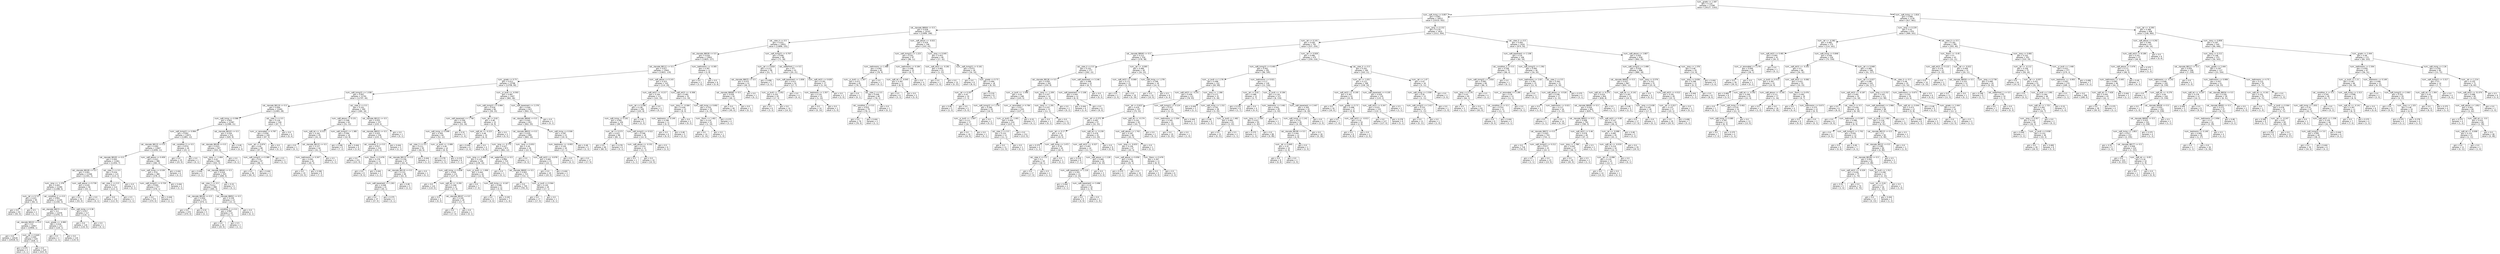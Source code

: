 digraph Tree {
node [shape=box, fontname="helvetica"] ;
edge [fontname="helvetica"] ;
0 [label="num__grade <= 1.587\ngini = 0.125\nsamples = 17290\nvalue = [16127, 1163]"] ;
1 [label="num__sqft_living <= 0.857\ngini = 0.061\nsamples = 16012\nvalue = [15510, 502]"] ;
0 -> 1 [labeldistance=2.5, labelangle=45, headlabel="True"] ;
2 [label="cat__zipcode_98004 <= 0.5\ngini = 0.028\nsamples = 14197\nvalue = [13999, 198]"] ;
1 -> 2 ;
3 [label="cat__view_4 <= 0.5\ngini = 0.022\nsamples = 14051\nvalue = [13896, 155]"] ;
2 -> 3 ;
4 [label="cat__zipcode_98039 <= 0.5\ngini = 0.018\nsamples = 13952\nvalue = [13825, 127]"] ;
3 -> 4 ;
5 [label="cat__zipcode_98112 <= 0.5\ngini = 0.017\nsamples = 13941\nvalue = [13822, 119]"] ;
4 -> 5 ;
6 [label="num__grade <= 0.73\ngini = 0.013\nsamples = 13798\nvalue = [13708, 90]"] ;
5 -> 6 ;
7 [label="num__sqft_living15 <= 1.038\ngini = 0.007\nsamples = 12791\nvalue = [12747, 44]"] ;
6 -> 7 ;
8 [label="cat__zipcode_98119 <= 0.5\ngini = 0.004\nsamples = 12491\nvalue = [12463, 28]"] ;
7 -> 8 ;
9 [label="num__sqft_living <= 0.586\ngini = 0.003\nsamples = 12387\nvalue = [12366, 21]"] ;
8 -> 9 ;
10 [label="num__sqft_living15 <= 0.994\ngini = 0.002\nsamples = 11873\nvalue = [11861, 12]"] ;
9 -> 10 ;
11 [label="cat__zipcode_98115 <= 0.5\ngini = 0.002\nsamples = 11847\nvalue = [11836, 11]"] ;
10 -> 11 ;
12 [label="cat__zipcode_98105 <= 0.5\ngini = 0.001\nsamples = 11461\nvalue = [11454, 7]"] ;
11 -> 12 ;
13 [label="cat__zipcode_98109 <= 0.5\ngini = 0.001\nsamples = 11346\nvalue = [11341, 5]"] ;
12 -> 13 ;
14 [label="num__long <= -1.376\ngini = 0.001\nsamples = 11290\nvalue = [11286, 4]"] ;
13 -> 14 ;
15 [label="num__lat <= 0.727\ngini = 0.021\nsamples = 95\nvalue = [94, 1]"] ;
14 -> 15 ;
16 [label="gini = 0.0\nsamples = 93\nvalue = [93, 0]"] ;
15 -> 16 ;
17 [label="gini = 0.5\nsamples = 2\nvalue = [1, 1]"] ;
15 -> 17 ;
18 [label="cat__condition_2 <= 0.5\ngini = 0.001\nsamples = 11195\nvalue = [11192, 3]"] ;
14 -> 18 ;
19 [label="cat__zipcode_98074 <= 0.5\ngini = 0.0\nsamples = 11078\nvalue = [11076, 2]"] ;
18 -> 19 ;
20 [label="cat__zipcode_98103 <= 0.5\ngini = 0.0\nsamples = 10957\nvalue = [10956, 1]"] ;
19 -> 20 ;
21 [label="gini = 0.0\nsamples = 10528\nvalue = [10528, 0]"] ;
20 -> 21 ;
22 [label="num__lat <= 0.645\ngini = 0.005\nsamples = 429\nvalue = [428, 1]"] ;
20 -> 22 ;
23 [label="gini = 0.375\nsamples = 4\nvalue = [3, 1]"] ;
22 -> 23 ;
24 [label="gini = 0.0\nsamples = 425\nvalue = [425, 0]"] ;
22 -> 24 ;
25 [label="num__grade <= -0.983\ngini = 0.016\nsamples = 121\nvalue = [120, 1]"] ;
19 -> 25 ;
26 [label="gini = 0.5\nsamples = 2\nvalue = [1, 1]"] ;
25 -> 26 ;
27 [label="gini = 0.0\nsamples = 119\nvalue = [119, 0]"] ;
25 -> 27 ;
28 [label="num__sqft_living <= 0.38\ngini = 0.017\nsamples = 117\nvalue = [116, 1]"] ;
18 -> 28 ;
29 [label="gini = 0.0\nsamples = 116\nvalue = [116, 0]"] ;
28 -> 29 ;
30 [label="gini = 0.0\nsamples = 1\nvalue = [0, 1]"] ;
28 -> 30 ;
31 [label="num__sqft_above <= 0.739\ngini = 0.035\nsamples = 56\nvalue = [55, 1]"] ;
13 -> 31 ;
32 [label="gini = 0.0\nsamples = 55\nvalue = [55, 0]"] ;
31 -> 32 ;
33 [label="gini = 0.0\nsamples = 1\nvalue = [0, 1]"] ;
31 -> 33 ;
34 [label="cat__view_3 <= 0.5\ngini = 0.034\nsamples = 115\nvalue = [113, 2]"] ;
12 -> 34 ;
35 [label="cat__view_1 <= 0.5\ngini = 0.017\nsamples = 114\nvalue = [113, 1]"] ;
34 -> 35 ;
36 [label="gini = 0.0\nsamples = 112\nvalue = [112, 0]"] ;
35 -> 36 ;
37 [label="gini = 0.5\nsamples = 2\nvalue = [1, 1]"] ;
35 -> 37 ;
38 [label="gini = 0.0\nsamples = 1\nvalue = [0, 1]"] ;
34 -> 38 ;
39 [label="num__sqft_above <= 0.459\ngini = 0.021\nsamples = 386\nvalue = [382, 4]"] ;
11 -> 39 ;
40 [label="num__sqft_living <= 0.539\ngini = 0.01\nsamples = 380\nvalue = [378, 2]"] ;
39 -> 40 ;
41 [label="num__sqft_living15 <= 0.729\ngini = 0.005\nsamples = 377\nvalue = [376, 1]"] ;
40 -> 41 ;
42 [label="gini = 0.0\nsamples = 374\nvalue = [374, 0]"] ;
41 -> 42 ;
43 [label="gini = 0.444\nsamples = 3\nvalue = [2, 1]"] ;
41 -> 43 ;
44 [label="gini = 0.444\nsamples = 3\nvalue = [2, 1]"] ;
40 -> 44 ;
45 [label="gini = 0.444\nsamples = 6\nvalue = [4, 2]"] ;
39 -> 45 ;
46 [label="cat__condition_5 <= 0.5\ngini = 0.074\nsamples = 26\nvalue = [25, 1]"] ;
10 -> 46 ;
47 [label="gini = 0.0\nsamples = 25\nvalue = [25, 0]"] ;
46 -> 47 ;
48 [label="gini = 0.0\nsamples = 1\nvalue = [0, 1]"] ;
46 -> 48 ;
49 [label="cat__zipcode_98103 <= 0.5\ngini = 0.034\nsamples = 514\nvalue = [505, 9]"] ;
9 -> 49 ;
50 [label="cat__zipcode_98109 <= 0.5\ngini = 0.023\nsamples = 507\nvalue = [501, 6]"] ;
49 -> 50 ;
51 [label="num__long <= -1.404\ngini = 0.02\nsamples = 506\nvalue = [501, 5]"] ;
50 -> 51 ;
52 [label="gini = 0.444\nsamples = 3\nvalue = [2, 1]"] ;
51 -> 52 ;
53 [label="cat__zipcode_98040 <= 0.5\ngini = 0.016\nsamples = 503\nvalue = [499, 4]"] ;
51 -> 53 ;
54 [label="cat__view_2 <= 0.5\ngini = 0.012\nsamples = 498\nvalue = [495, 3]"] ;
53 -> 54 ;
55 [label="cat__zipcode_98144 <= 0.5\ngini = 0.004\nsamples = 475\nvalue = [474, 1]"] ;
54 -> 55 ;
56 [label="gini = 0.0\nsamples = 470\nvalue = [470, 0]"] ;
55 -> 56 ;
57 [label="gini = 0.32\nsamples = 5\nvalue = [4, 1]"] ;
55 -> 57 ;
58 [label="cat__zipcode_98052 <= 0.5\ngini = 0.159\nsamples = 23\nvalue = [21, 2]"] ;
54 -> 58 ;
59 [label="cat__condition_5 <= 0.5\ngini = 0.087\nsamples = 22\nvalue = [21, 1]"] ;
58 -> 59 ;
60 [label="gini = 0.0\nsamples = 20\nvalue = [20, 0]"] ;
59 -> 60 ;
61 [label="gini = 0.5\nsamples = 2\nvalue = [1, 1]"] ;
59 -> 61 ;
62 [label="gini = 0.0\nsamples = 1\nvalue = [0, 1]"] ;
58 -> 62 ;
63 [label="gini = 0.32\nsamples = 5\nvalue = [4, 1]"] ;
53 -> 63 ;
64 [label="gini = 0.0\nsamples = 1\nvalue = [0, 1]"] ;
50 -> 64 ;
65 [label="gini = 0.49\nsamples = 7\nvalue = [4, 3]"] ;
49 -> 65 ;
66 [label="cat__view_3 <= 0.5\ngini = 0.126\nsamples = 104\nvalue = [97, 7]"] ;
8 -> 66 ;
67 [label="num__yr_renovated <= 4.787\ngini = 0.058\nsamples = 100\nvalue = [97, 3]"] ;
66 -> 67 ;
68 [label="num__lat <= 0.674\ngini = 0.04\nsamples = 99\nvalue = [97, 2]"] ;
67 -> 68 ;
69 [label="num__sqft_living15 <= 0.389\ngini = 0.02\nsamples = 97\nvalue = [96, 1]"] ;
68 -> 69 ;
70 [label="gini = 0.0\nsamples = 94\nvalue = [94, 0]"] ;
69 -> 70 ;
71 [label="gini = 0.444\nsamples = 3\nvalue = [2, 1]"] ;
69 -> 71 ;
72 [label="gini = 0.5\nsamples = 2\nvalue = [1, 1]"] ;
68 -> 72 ;
73 [label="gini = 0.0\nsamples = 1\nvalue = [0, 1]"] ;
67 -> 73 ;
74 [label="gini = 0.0\nsamples = 4\nvalue = [0, 4]"] ;
66 -> 74 ;
75 [label="cat__view_0 <= 0.5\ngini = 0.101\nsamples = 300\nvalue = [284, 16]"] ;
7 -> 75 ;
76 [label="num__sqft_above <= 0.131\ngini = 0.308\nsamples = 63\nvalue = [51, 12]"] ;
75 -> 76 ;
77 [label="num__sqft_lot <= -0.313\ngini = 0.162\nsamples = 45\nvalue = [41, 4]"] ;
76 -> 77 ;
78 [label="gini = 0.0\nsamples = 1\nvalue = [0, 1]"] ;
77 -> 78 ;
79 [label="cat__zipcode_98115 <= 0.5\ngini = 0.127\nsamples = 44\nvalue = [41, 3]"] ;
77 -> 79 ;
80 [label="num__bathrooms <= 0.347\ngini = 0.091\nsamples = 42\nvalue = [40, 2]"] ;
79 -> 80 ;
81 [label="gini = 0.0\nsamples = 33\nvalue = [33, 0]"] ;
80 -> 81 ;
82 [label="gini = 0.346\nsamples = 9\nvalue = [7, 2]"] ;
80 -> 82 ;
83 [label="gini = 0.5\nsamples = 2\nvalue = [1, 1]"] ;
79 -> 83 ;
84 [label="num__sqft_living15 <= 1.385\ngini = 0.494\nsamples = 18\nvalue = [10, 8]"] ;
76 -> 84 ;
85 [label="gini = 0.346\nsamples = 9\nvalue = [7, 2]"] ;
84 -> 85 ;
86 [label="gini = 0.444\nsamples = 9\nvalue = [3, 6]"] ;
84 -> 86 ;
87 [label="cat__zipcode_98122 <= 0.5\ngini = 0.033\nsamples = 237\nvalue = [233, 4]"] ;
75 -> 87 ;
88 [label="cat__zipcode_98033 <= 0.5\ngini = 0.025\nsamples = 236\nvalue = [233, 3]"] ;
87 -> 88 ;
89 [label="cat__condition_5 <= 0.5\ngini = 0.017\nsamples = 233\nvalue = [231, 2]"] ;
88 -> 89 ;
90 [label="gini = 0.0\nsamples = 221\nvalue = [221, 0]"] ;
89 -> 90 ;
91 [label="num__floors <= 0.476\ngini = 0.278\nsamples = 12\nvalue = [10, 2]"] ;
89 -> 91 ;
92 [label="gini = 0.0\nsamples = 9\nvalue = [9, 0]"] ;
91 -> 92 ;
93 [label="gini = 0.444\nsamples = 3\nvalue = [1, 2]"] ;
91 -> 93 ;
94 [label="gini = 0.444\nsamples = 3\nvalue = [2, 1]"] ;
88 -> 94 ;
95 [label="gini = 0.0\nsamples = 1\nvalue = [0, 1]"] ;
87 -> 95 ;
96 [label="num__yr_built <= -0.593\ngini = 0.087\nsamples = 1007\nvalue = [961, 46]"] ;
6 -> 96 ;
97 [label="num__sqft_living15 <= 0.994\ngini = 0.418\nsamples = 84\nvalue = [59, 25]"] ;
96 -> 97 ;
98 [label="num__sqft_basement <= 1.736\ngini = 0.356\nsamples = 69\nvalue = [53, 16]"] ;
97 -> 98 ;
99 [label="num__sqft_living <= 0.599\ngini = 0.305\nsamples = 64\nvalue = [52, 12]"] ;
98 -> 99 ;
100 [label="cat__view_3 <= 0.5\ngini = 0.211\nsamples = 50\nvalue = [44, 6]"] ;
99 -> 100 ;
101 [label="cat__zipcode_98115 <= 0.5\ngini = 0.156\nsamples = 47\nvalue = [43, 4]"] ;
100 -> 101 ;
102 [label="cat__zipcode_98119 <= 0.5\ngini = 0.122\nsamples = 46\nvalue = [43, 3]"] ;
101 -> 102 ;
103 [label="num__sqft_basement <= 1.263\ngini = 0.048\nsamples = 41\nvalue = [40, 1]"] ;
102 -> 103 ;
104 [label="gini = 0.0\nsamples = 37\nvalue = [37, 0]"] ;
103 -> 104 ;
105 [label="gini = 0.375\nsamples = 4\nvalue = [3, 1]"] ;
103 -> 105 ;
106 [label="gini = 0.48\nsamples = 5\nvalue = [3, 2]"] ;
102 -> 106 ;
107 [label="gini = 0.0\nsamples = 1\nvalue = [0, 1]"] ;
101 -> 107 ;
108 [label="gini = 0.444\nsamples = 3\nvalue = [1, 2]"] ;
100 -> 108 ;
109 [label="num__yr_built <= -2.089\ngini = 0.49\nsamples = 14\nvalue = [8, 6]"] ;
99 -> 109 ;
110 [label="gini = 0.278\nsamples = 6\nvalue = [1, 5]"] ;
109 -> 110 ;
111 [label="gini = 0.219\nsamples = 8\nvalue = [7, 1]"] ;
109 -> 111 ;
112 [label="gini = 0.32\nsamples = 5\nvalue = [1, 4]"] ;
98 -> 112 ;
113 [label="num__lat <= 0.62\ngini = 0.48\nsamples = 15\nvalue = [6, 9]"] ;
97 -> 113 ;
114 [label="num__sqft_lot <= -0.223\ngini = 0.48\nsamples = 10\nvalue = [6, 4]"] ;
113 -> 114 ;
115 [label="gini = 0.444\nsamples = 6\nvalue = [2, 4]"] ;
114 -> 115 ;
116 [label="gini = 0.0\nsamples = 4\nvalue = [4, 0]"] ;
114 -> 116 ;
117 [label="gini = 0.0\nsamples = 5\nvalue = [0, 5]"] ;
113 -> 117 ;
118 [label="num__sqft_basement <= 2.278\ngini = 0.044\nsamples = 923\nvalue = [902, 21]"] ;
96 -> 118 ;
119 [label="cat__zipcode_98040 <= 0.5\ngini = 0.042\nsamples = 922\nvalue = [902, 20]"] ;
118 -> 119 ;
120 [label="cat__zipcode_98033 <= 0.5\ngini = 0.035\nsamples = 899\nvalue = [883, 16]"] ;
119 -> 120 ;
121 [label="num__long <= -0.775\ngini = 0.027\nsamples = 873\nvalue = [861, 12]"] ;
120 -> 121 ;
122 [label="num__long <= -0.888\ngini = 0.125\nsamples = 149\nvalue = [139, 10]"] ;
121 -> 122 ;
123 [label="num__sqft_living <= 0.638\ngini = 0.059\nsamples = 131\nvalue = [127, 4]"] ;
122 -> 123 ;
124 [label="gini = 0.0\nsamples = 110\nvalue = [110, 0]"] ;
123 -> 124 ;
125 [label="num__sqft_lot <= -0.292\ngini = 0.308\nsamples = 21\nvalue = [17, 4]"] ;
123 -> 125 ;
126 [label="gini = 0.0\nsamples = 3\nvalue = [0, 3]"] ;
125 -> 126 ;
127 [label="cat__zipcode_98107 <= 0.5\ngini = 0.105\nsamples = 18\nvalue = [17, 1]"] ;
125 -> 127 ;
128 [label="gini = 0.0\nsamples = 17\nvalue = [17, 0]"] ;
127 -> 128 ;
129 [label="gini = 0.0\nsamples = 1\nvalue = [0, 1]"] ;
127 -> 129 ;
130 [label="num__yr_built <= 1.006\ngini = 0.444\nsamples = 18\nvalue = [12, 6]"] ;
122 -> 130 ;
131 [label="gini = 0.0\nsamples = 7\nvalue = [7, 0]"] ;
130 -> 131 ;
132 [label="num__sqft_living <= -0.167\ngini = 0.496\nsamples = 11\nvalue = [5, 6]"] ;
130 -> 132 ;
133 [label="gini = 0.0\nsamples = 4\nvalue = [4, 0]"] ;
132 -> 133 ;
134 [label="gini = 0.245\nsamples = 7\nvalue = [1, 6]"] ;
132 -> 134 ;
135 [label="cat__waterfront_0 <= 0.5\ngini = 0.006\nsamples = 724\nvalue = [722, 2]"] ;
121 -> 135 ;
136 [label="gini = 0.0\nsamples = 1\nvalue = [0, 1]"] ;
135 -> 136 ;
137 [label="cat__zipcode_98005 <= 0.5\ngini = 0.003\nsamples = 723\nvalue = [722, 1]"] ;
135 -> 137 ;
138 [label="gini = 0.0\nsamples = 705\nvalue = [705, 0]"] ;
137 -> 138 ;
139 [label="num__yr_built <= 0.564\ngini = 0.105\nsamples = 18\nvalue = [17, 1]"] ;
137 -> 139 ;
140 [label="gini = 0.0\nsamples = 17\nvalue = [17, 0]"] ;
139 -> 140 ;
141 [label="gini = 0.0\nsamples = 1\nvalue = [0, 1]"] ;
139 -> 141 ;
142 [label="num__long <= 0.053\ngini = 0.26\nsamples = 26\nvalue = [22, 4]"] ;
120 -> 142 ;
143 [label="gini = 0.0\nsamples = 3\nvalue = [0, 3]"] ;
142 -> 143 ;
144 [label="num__sqft_lot15 <= -0.078\ngini = 0.083\nsamples = 23\nvalue = [22, 1]"] ;
142 -> 144 ;
145 [label="gini = 0.0\nsamples = 20\nvalue = [20, 0]"] ;
144 -> 145 ;
146 [label="gini = 0.444\nsamples = 3\nvalue = [2, 1]"] ;
144 -> 146 ;
147 [label="num__sqft_living <= 0.506\ngini = 0.287\nsamples = 23\nvalue = [19, 4]"] ;
119 -> 147 ;
148 [label="num__bedrooms <= -0.955\ngini = 0.105\nsamples = 18\nvalue = [17, 1]"] ;
147 -> 148 ;
149 [label="gini = 0.0\nsamples = 1\nvalue = [0, 1]"] ;
148 -> 149 ;
150 [label="gini = 0.0\nsamples = 17\nvalue = [17, 0]"] ;
148 -> 150 ;
151 [label="gini = 0.48\nsamples = 5\nvalue = [2, 3]"] ;
147 -> 151 ;
152 [label="gini = 0.0\nsamples = 1\nvalue = [0, 1]"] ;
118 -> 152 ;
153 [label="num__sqft_above <= 0.143\ngini = 0.323\nsamples = 143\nvalue = [114, 29]"] ;
5 -> 153 ;
154 [label="num__sqft_lot15 <= -0.217\ngini = 0.164\nsamples = 111\nvalue = [101, 10]"] ;
153 -> 154 ;
155 [label="num__lat <= 0.596\ngini = 0.136\nsamples = 109\nvalue = [101, 8]"] ;
154 -> 155 ;
156 [label="num__sqft_living <= 0.161\ngini = 0.092\nsamples = 104\nvalue = [99, 5]"] ;
155 -> 156 ;
157 [label="num__lat <= 0.573\ngini = 0.023\nsamples = 86\nvalue = [85, 1]"] ;
156 -> 157 ;
158 [label="gini = 0.0\nsamples = 80\nvalue = [80, 0]"] ;
157 -> 158 ;
159 [label="gini = 0.278\nsamples = 6\nvalue = [5, 1]"] ;
157 -> 159 ;
160 [label="num__sqft_living15 <= 0.522\ngini = 0.346\nsamples = 18\nvalue = [14, 4]"] ;
156 -> 160 ;
161 [label="num__sqft_above <= -0.331\ngini = 0.153\nsamples = 12\nvalue = [11, 1]"] ;
160 -> 161 ;
162 [label="gini = 0.5\nsamples = 2\nvalue = [1, 1]"] ;
161 -> 162 ;
163 [label="gini = 0.0\nsamples = 10\nvalue = [10, 0]"] ;
161 -> 163 ;
164 [label="gini = 0.5\nsamples = 6\nvalue = [3, 3]"] ;
160 -> 164 ;
165 [label="gini = 0.48\nsamples = 5\nvalue = [2, 3]"] ;
155 -> 165 ;
166 [label="gini = 0.0\nsamples = 2\nvalue = [0, 2]"] ;
154 -> 166 ;
167 [label="num__sqft_lot15 <= -0.308\ngini = 0.482\nsamples = 32\nvalue = [13, 19]"] ;
153 -> 167 ;
168 [label="num__long <= -0.584\ngini = 0.426\nsamples = 13\nvalue = [9, 4]"] ;
167 -> 168 ;
169 [label="num__bedrooms <= 0.149\ngini = 0.298\nsamples = 11\nvalue = [9, 2]"] ;
168 -> 169 ;
170 [label="gini = 0.0\nsamples = 6\nvalue = [6, 0]"] ;
169 -> 170 ;
171 [label="gini = 0.48\nsamples = 5\nvalue = [3, 2]"] ;
169 -> 171 ;
172 [label="gini = 0.0\nsamples = 2\nvalue = [0, 2]"] ;
168 -> 172 ;
173 [label="num__sqft_living <= 0.692\ngini = 0.332\nsamples = 19\nvalue = [4, 15]"] ;
167 -> 173 ;
174 [label="num__floors <= 1.402\ngini = 0.124\nsamples = 15\nvalue = [1, 14]"] ;
173 -> 174 ;
175 [label="gini = 0.0\nsamples = 14\nvalue = [0, 14]"] ;
174 -> 175 ;
176 [label="gini = 0.0\nsamples = 1\nvalue = [1, 0]"] ;
174 -> 176 ;
177 [label="gini = 0.375\nsamples = 4\nvalue = [3, 1]"] ;
173 -> 177 ;
178 [label="num__bathrooms <= -0.305\ngini = 0.397\nsamples = 11\nvalue = [3, 8]"] ;
4 -> 178 ;
179 [label="gini = 0.0\nsamples = 3\nvalue = [3, 0]"] ;
178 -> 179 ;
180 [label="gini = 0.0\nsamples = 8\nvalue = [0, 8]"] ;
178 -> 180 ;
181 [label="num__sqft_living15 <= 0.707\ngini = 0.406\nsamples = 99\nvalue = [71, 28]"] ;
3 -> 181 ;
182 [label="num__lat <= 0.818\ngini = 0.212\nsamples = 58\nvalue = [51, 7]"] ;
181 -> 182 ;
183 [label="cat__zipcode_98075 <= 0.5\ngini = 0.075\nsamples = 51\nvalue = [49, 2]"] ;
182 -> 183 ;
184 [label="cat__zipcode_98008 <= 0.5\ngini = 0.039\nsamples = 50\nvalue = [49, 1]"] ;
183 -> 184 ;
185 [label="gini = 0.0\nsamples = 49\nvalue = [49, 0]"] ;
184 -> 185 ;
186 [label="gini = 0.0\nsamples = 1\nvalue = [0, 1]"] ;
184 -> 186 ;
187 [label="gini = 0.0\nsamples = 1\nvalue = [0, 1]"] ;
183 -> 187 ;
188 [label="gini = 0.408\nsamples = 7\nvalue = [2, 5]"] ;
182 -> 188 ;
189 [label="cat__waterfront_1 <= 0.5\ngini = 0.5\nsamples = 41\nvalue = [20, 21]"] ;
181 -> 189 ;
190 [label="num__sqft_basement <= 1.838\ngini = 0.413\nsamples = 24\nvalue = [17, 7]"] ;
189 -> 190 ;
191 [label="num__yr_built <= -1.052\ngini = 0.255\nsamples = 20\nvalue = [17, 3]"] ;
190 -> 191 ;
192 [label="gini = 0.5\nsamples = 6\nvalue = [3, 3]"] ;
191 -> 192 ;
193 [label="gini = 0.0\nsamples = 14\nvalue = [14, 0]"] ;
191 -> 193 ;
194 [label="gini = 0.0\nsamples = 4\nvalue = [0, 4]"] ;
190 -> 194 ;
195 [label="num__sqft_lot15 <= 0.628\ngini = 0.291\nsamples = 17\nvalue = [3, 14]"] ;
189 -> 195 ;
196 [label="num__bedrooms <= 2.357\ngini = 0.124\nsamples = 15\nvalue = [1, 14]"] ;
195 -> 196 ;
197 [label="gini = 0.0\nsamples = 14\nvalue = [0, 14]"] ;
196 -> 197 ;
198 [label="gini = 0.0\nsamples = 1\nvalue = [1, 0]"] ;
196 -> 198 ;
199 [label="gini = 0.0\nsamples = 2\nvalue = [2, 0]"] ;
195 -> 199 ;
200 [label="num__sqft_above <= -0.021\ngini = 0.416\nsamples = 146\nvalue = [103, 43]"] ;
2 -> 200 ;
201 [label="num__sqft_living15 <= 1.223\ngini = 0.201\nsamples = 97\nvalue = [86, 11]"] ;
200 -> 201 ;
202 [label="num__bathrooms <= 1.488\ngini = 0.093\nsamples = 82\nvalue = [78, 4]"] ;
201 -> 202 ;
203 [label="num__yr_built <= -1.307\ngini = 0.071\nsamples = 81\nvalue = [78, 3]"] ;
202 -> 203 ;
204 [label="gini = 0.0\nsamples = 1\nvalue = [0, 1]"] ;
203 -> 204 ;
205 [label="cat__view_2 <= 0.5\ngini = 0.049\nsamples = 80\nvalue = [78, 2]"] ;
203 -> 205 ;
206 [label="cat__condition_5 <= 0.5\ngini = 0.025\nsamples = 79\nvalue = [78, 1]"] ;
205 -> 206 ;
207 [label="gini = 0.0\nsamples = 76\nvalue = [76, 0]"] ;
206 -> 207 ;
208 [label="gini = 0.444\nsamples = 3\nvalue = [2, 1]"] ;
206 -> 208 ;
209 [label="gini = 0.0\nsamples = 1\nvalue = [0, 1]"] ;
205 -> 209 ;
210 [label="gini = 0.0\nsamples = 1\nvalue = [0, 1]"] ;
202 -> 210 ;
211 [label="num__bathrooms <= 0.184\ngini = 0.498\nsamples = 15\nvalue = [8, 7]"] ;
201 -> 211 ;
212 [label="num__sqft_lot <= -0.045\ngini = 0.397\nsamples = 11\nvalue = [8, 3]"] ;
211 -> 212 ;
213 [label="gini = 0.5\nsamples = 6\nvalue = [3, 3]"] ;
212 -> 213 ;
214 [label="gini = 0.0\nsamples = 5\nvalue = [5, 0]"] ;
212 -> 214 ;
215 [label="gini = 0.0\nsamples = 4\nvalue = [0, 4]"] ;
211 -> 215 ;
216 [label="num__long <= 0.045\ngini = 0.453\nsamples = 49\nvalue = [17, 32]"] ;
200 -> 216 ;
217 [label="num__sqft_lot15 <= -0.281\ngini = 0.083\nsamples = 23\nvalue = [1, 22]"] ;
216 -> 217 ;
218 [label="gini = 0.0\nsamples = 1\nvalue = [1, 0]"] ;
217 -> 218 ;
219 [label="gini = 0.0\nsamples = 22\nvalue = [0, 22]"] ;
217 -> 219 ;
220 [label="num__sqft_living15 <= 0.161\ngini = 0.473\nsamples = 26\nvalue = [16, 10]"] ;
216 -> 220 ;
221 [label="gini = 0.0\nsamples = 8\nvalue = [8, 0]"] ;
220 -> 221 ;
222 [label="num__grade <= 0.73\ngini = 0.494\nsamples = 18\nvalue = [8, 10]"] ;
220 -> 222 ;
223 [label="num__lat <= 0.207\ngini = 0.42\nsamples = 10\nvalue = [7, 3]"] ;
222 -> 223 ;
224 [label="gini = 0.48\nsamples = 5\nvalue = [2, 3]"] ;
223 -> 224 ;
225 [label="gini = 0.0\nsamples = 5\nvalue = [5, 0]"] ;
223 -> 225 ;
226 [label="gini = 0.219\nsamples = 8\nvalue = [1, 7]"] ;
222 -> 226 ;
227 [label="num__long <= 0.152\ngini = 0.279\nsamples = 1815\nvalue = [1511, 304]"] ;
1 -> 227 ;
228 [label="num__lat <= 0.141\ngini = 0.436\nsamples = 791\nvalue = [537, 254]"] ;
227 -> 228 ;
229 [label="cat__zipcode_98040 <= 0.5\ngini = 0.212\nsamples = 316\nvalue = [278, 38]"] ;
228 -> 229 ;
230 [label="cat__view_4 <= 0.5\ngini = 0.102\nsamples = 277\nvalue = [262, 15]"] ;
229 -> 230 ;
231 [label="cat__zipcode_98136 <= 0.5\ngini = 0.059\nsamples = 262\nvalue = [254, 8]"] ;
230 -> 231 ;
232 [label="num__yr_built <= -1.596\ngini = 0.04\nsamples = 248\nvalue = [243, 5]"] ;
231 -> 232 ;
233 [label="num__sqft_living15 <= 1.378\ngini = 0.266\nsamples = 19\nvalue = [16, 3]"] ;
232 -> 233 ;
234 [label="num__yr_built <= -1.647\ngini = 0.111\nsamples = 17\nvalue = [16, 1]"] ;
233 -> 234 ;
235 [label="gini = 0.0\nsamples = 16\nvalue = [16, 0]"] ;
234 -> 235 ;
236 [label="gini = 0.0\nsamples = 1\nvalue = [0, 1]"] ;
234 -> 236 ;
237 [label="gini = 0.0\nsamples = 2\nvalue = [0, 2]"] ;
233 -> 237 ;
238 [label="num__yr_renovated <= 4.784\ngini = 0.017\nsamples = 229\nvalue = [227, 2]"] ;
232 -> 238 ;
239 [label="num__yr_built <= -1.001\ngini = 0.009\nsamples = 224\nvalue = [223, 1]"] ;
238 -> 239 ;
240 [label="cat__view_3 <= 0.5\ngini = 0.153\nsamples = 12\nvalue = [11, 1]"] ;
239 -> 240 ;
241 [label="gini = 0.0\nsamples = 11\nvalue = [11, 0]"] ;
240 -> 241 ;
242 [label="gini = 0.0\nsamples = 1\nvalue = [0, 1]"] ;
240 -> 242 ;
243 [label="gini = 0.0\nsamples = 212\nvalue = [212, 0]"] ;
239 -> 243 ;
244 [label="gini = 0.32\nsamples = 5\nvalue = [4, 1]"] ;
238 -> 244 ;
245 [label="num__long <= -1.209\ngini = 0.337\nsamples = 14\nvalue = [11, 3]"] ;
231 -> 245 ;
246 [label="num__long <= -1.291\ngini = 0.153\nsamples = 12\nvalue = [11, 1]"] ;
245 -> 246 ;
247 [label="gini = 0.0\nsamples = 1\nvalue = [0, 1]"] ;
246 -> 247 ;
248 [label="gini = 0.0\nsamples = 11\nvalue = [11, 0]"] ;
246 -> 248 ;
249 [label="gini = 0.0\nsamples = 2\nvalue = [0, 2]"] ;
245 -> 249 ;
250 [label="num__sqft_basement <= 3.146\ngini = 0.498\nsamples = 15\nvalue = [8, 7]"] ;
230 -> 250 ;
251 [label="num__sqft_basement <= 2.108\ngini = 0.444\nsamples = 12\nvalue = [8, 4]"] ;
250 -> 251 ;
252 [label="gini = 0.444\nsamples = 6\nvalue = [2, 4]"] ;
251 -> 252 ;
253 [label="gini = 0.0\nsamples = 6\nvalue = [6, 0]"] ;
251 -> 253 ;
254 [label="gini = 0.0\nsamples = 3\nvalue = [0, 3]"] ;
250 -> 254 ;
255 [label="num__lat <= -0.065\ngini = 0.484\nsamples = 39\nvalue = [16, 23]"] ;
229 -> 255 ;
256 [label="num__sqft_lot15 <= -0.069\ngini = 0.172\nsamples = 21\nvalue = [2, 19]"] ;
255 -> 256 ;
257 [label="gini = 0.0\nsamples = 2\nvalue = [2, 0]"] ;
256 -> 257 ;
258 [label="gini = 0.0\nsamples = 19\nvalue = [0, 19]"] ;
256 -> 258 ;
259 [label="num__sqft_living <= 1.278\ngini = 0.346\nsamples = 18\nvalue = [14, 4]"] ;
255 -> 259 ;
260 [label="gini = 0.0\nsamples = 10\nvalue = [10, 0]"] ;
259 -> 260 ;
261 [label="gini = 0.5\nsamples = 8\nvalue = [4, 4]"] ;
259 -> 261 ;
262 [label="num__lat <= 0.928\ngini = 0.496\nsamples = 475\nvalue = [259, 216]"] ;
228 -> 262 ;
263 [label="num__sqft_living15 <= 0.493\ngini = 0.442\nsamples = 291\nvalue = [96, 195]"] ;
262 -> 263 ;
264 [label="num__yr_built <= 1.176\ngini = 0.496\nsamples = 152\nvalue = [83, 69]"] ;
263 -> 264 ;
265 [label="num__sqft_lot15 <= -0.231\ngini = 0.458\nsamples = 121\nvalue = [78, 43]"] ;
264 -> 265 ;
266 [label="num__lat <= 0.622\ngini = 0.419\nsamples = 107\nvalue = [75, 32]"] ;
265 -> 266 ;
267 [label="num__lat <= 0.372\ngini = 0.492\nsamples = 57\nvalue = [32, 25]"] ;
266 -> 267 ;
268 [label="num__lat <= 0.17\ngini = 0.33\nsamples = 24\nvalue = [19, 5]"] ;
267 -> 268 ;
269 [label="gini = 0.375\nsamples = 4\nvalue = [1, 3]"] ;
268 -> 269 ;
270 [label="num__sqft_living <= 2.472\ngini = 0.18\nsamples = 20\nvalue = [18, 2]"] ;
268 -> 270 ;
271 [label="cat__view_4 <= 0.5\ngini = 0.1\nsamples = 19\nvalue = [18, 1]"] ;
270 -> 271 ;
272 [label="gini = 0.0\nsamples = 17\nvalue = [17, 0]"] ;
271 -> 272 ;
273 [label="gini = 0.5\nsamples = 2\nvalue = [1, 1]"] ;
271 -> 273 ;
274 [label="gini = 0.0\nsamples = 1\nvalue = [0, 1]"] ;
270 -> 274 ;
275 [label="num__sqft_lot <= -0.239\ngini = 0.478\nsamples = 33\nvalue = [13, 20]"] ;
267 -> 275 ;
276 [label="num__sqft_lot15 <= -0.327\ngini = 0.497\nsamples = 24\nvalue = [13, 11]"] ;
275 -> 276 ;
277 [label="gini = 0.219\nsamples = 8\nvalue = [7, 1]"] ;
276 -> 277 ;
278 [label="num__sqft_above <= 1.128\ngini = 0.469\nsamples = 16\nvalue = [6, 10]"] ;
276 -> 278 ;
279 [label="num__sqft_basement <= 1.116\ngini = 0.355\nsamples = 13\nvalue = [3, 10]"] ;
278 -> 279 ;
280 [label="gini = 0.444\nsamples = 3\nvalue = [2, 1]"] ;
279 -> 280 ;
281 [label="num__sqft_basement <= 3.496\ngini = 0.18\nsamples = 10\nvalue = [1, 9]"] ;
279 -> 281 ;
282 [label="gini = 0.0\nsamples = 9\nvalue = [0, 9]"] ;
281 -> 282 ;
283 [label="gini = 0.0\nsamples = 1\nvalue = [1, 0]"] ;
281 -> 283 ;
284 [label="gini = 0.0\nsamples = 3\nvalue = [3, 0]"] ;
278 -> 284 ;
285 [label="gini = 0.0\nsamples = 9\nvalue = [0, 9]"] ;
275 -> 285 ;
286 [label="num__sqft_lot <= -0.174\ngini = 0.241\nsamples = 50\nvalue = [43, 7]"] ;
266 -> 286 ;
287 [label="num__sqft_above <= 1.743\ngini = 0.187\nsamples = 48\nvalue = [43, 5]"] ;
286 -> 287 ;
288 [label="num__long <= -0.633\ngini = 0.156\nsamples = 47\nvalue = [43, 4]"] ;
287 -> 288 ;
289 [label="num__sqft_above <= 0.058\ngini = 0.054\nsamples = 36\nvalue = [35, 1]"] ;
288 -> 289 ;
290 [label="gini = 0.375\nsamples = 4\nvalue = [3, 1]"] ;
289 -> 290 ;
291 [label="gini = 0.0\nsamples = 32\nvalue = [32, 0]"] ;
289 -> 291 ;
292 [label="num__floors <= 0.476\ngini = 0.397\nsamples = 11\nvalue = [8, 3]"] ;
288 -> 292 ;
293 [label="gini = 0.0\nsamples = 5\nvalue = [5, 0]"] ;
292 -> 293 ;
294 [label="gini = 0.5\nsamples = 6\nvalue = [3, 3]"] ;
292 -> 294 ;
295 [label="gini = 0.0\nsamples = 1\nvalue = [0, 1]"] ;
287 -> 295 ;
296 [label="gini = 0.0\nsamples = 2\nvalue = [0, 2]"] ;
286 -> 296 ;
297 [label="num__sqft_living15 <= 0.124\ngini = 0.337\nsamples = 14\nvalue = [3, 11]"] ;
265 -> 297 ;
298 [label="num__bathrooms <= 2.304\ngini = 0.165\nsamples = 11\nvalue = [1, 10]"] ;
297 -> 298 ;
299 [label="gini = 0.0\nsamples = 10\nvalue = [0, 10]"] ;
298 -> 299 ;
300 [label="gini = 0.0\nsamples = 1\nvalue = [1, 0]"] ;
298 -> 300 ;
301 [label="gini = 0.444\nsamples = 3\nvalue = [2, 1]"] ;
297 -> 301 ;
302 [label="num__long <= -1.266\ngini = 0.271\nsamples = 31\nvalue = [5, 26]"] ;
264 -> 302 ;
303 [label="gini = 0.444\nsamples = 3\nvalue = [2, 1]"] ;
302 -> 303 ;
304 [label="num__sqft_living <= 1.152\ngini = 0.191\nsamples = 28\nvalue = [3, 25]"] ;
302 -> 304 ;
305 [label="gini = 0.48\nsamples = 5\nvalue = [2, 3]"] ;
304 -> 305 ;
306 [label="num__yr_built <= 1.482\ngini = 0.083\nsamples = 23\nvalue = [1, 22]"] ;
304 -> 306 ;
307 [label="gini = 0.0\nsamples = 21\nvalue = [0, 21]"] ;
306 -> 307 ;
308 [label="gini = 0.5\nsamples = 2\nvalue = [1, 1]"] ;
306 -> 308 ;
309 [label="num__bathrooms <= 0.021\ngini = 0.17\nsamples = 139\nvalue = [13, 126]"] ;
263 -> 309 ;
310 [label="num__lat <= 0.61\ngini = 0.486\nsamples = 12\nvalue = [5, 7]"] ;
309 -> 310 ;
311 [label="gini = 0.219\nsamples = 8\nvalue = [1, 7]"] ;
310 -> 311 ;
312 [label="gini = 0.0\nsamples = 4\nvalue = [4, 0]"] ;
310 -> 312 ;
313 [label="num__yr_built <= -0.184\ngini = 0.118\nsamples = 127\nvalue = [8, 119]"] ;
309 -> 313 ;
314 [label="num__bedrooms <= 3.461\ngini = 0.041\nsamples = 95\nvalue = [2, 93]"] ;
313 -> 314 ;
315 [label="num__long <= -1.358\ngini = 0.021\nsamples = 93\nvalue = [1, 92]"] ;
314 -> 315 ;
316 [label="gini = 0.375\nsamples = 4\nvalue = [1, 3]"] ;
315 -> 316 ;
317 [label="gini = 0.0\nsamples = 89\nvalue = [0, 89]"] ;
315 -> 317 ;
318 [label="gini = 0.5\nsamples = 2\nvalue = [1, 1]"] ;
314 -> 318 ;
319 [label="num__sqft_basement <= 2.447\ngini = 0.305\nsamples = 32\nvalue = [6, 26]"] ;
313 -> 319 ;
320 [label="num__sqft_living <= 1.141\ngini = 0.231\nsamples = 30\nvalue = [4, 26]"] ;
319 -> 320 ;
321 [label="cat__zipcode_98199 <= 0.5\ngini = 0.444\nsamples = 12\nvalue = [4, 8]"] ;
320 -> 321 ;
322 [label="num__lat <= 0.845\ngini = 0.32\nsamples = 10\nvalue = [2, 8]"] ;
321 -> 322 ;
323 [label="gini = 0.0\nsamples = 8\nvalue = [0, 8]"] ;
322 -> 323 ;
324 [label="gini = 0.0\nsamples = 2\nvalue = [2, 0]"] ;
322 -> 324 ;
325 [label="gini = 0.0\nsamples = 2\nvalue = [2, 0]"] ;
321 -> 325 ;
326 [label="gini = 0.0\nsamples = 18\nvalue = [0, 18]"] ;
320 -> 326 ;
327 [label="gini = 0.0\nsamples = 2\nvalue = [2, 0]"] ;
319 -> 327 ;
328 [label="cat__view_4 <= 0.5\ngini = 0.202\nsamples = 184\nvalue = [163, 21]"] ;
262 -> 328 ;
329 [label="num__lat <= 1.031\ngini = 0.112\nsamples = 168\nvalue = [158, 10]"] ;
328 -> 329 ;
330 [label="num__sqft_lot15 <= -0.195\ngini = 0.367\nsamples = 33\nvalue = [25, 8]"] ;
329 -> 330 ;
331 [label="gini = 0.0\nsamples = 16\nvalue = [16, 0]"] ;
330 -> 331 ;
332 [label="num__grade <= 0.73\ngini = 0.498\nsamples = 17\nvalue = [9, 8]"] ;
330 -> 332 ;
333 [label="gini = 0.0\nsamples = 7\nvalue = [7, 0]"] ;
332 -> 333 ;
334 [label="num__sqft_lot15 <= -0.013\ngini = 0.32\nsamples = 10\nvalue = [2, 8]"] ;
332 -> 334 ;
335 [label="gini = 0.0\nsamples = 8\nvalue = [0, 8]"] ;
334 -> 335 ;
336 [label="gini = 0.0\nsamples = 2\nvalue = [2, 0]"] ;
334 -> 336 ;
337 [label="num__sqft_basement <= 4.105\ngini = 0.029\nsamples = 135\nvalue = [133, 2]"] ;
329 -> 337 ;
338 [label="num__sqft_lot15 <= 0.347\ngini = 0.015\nsamples = 133\nvalue = [132, 1]"] ;
337 -> 338 ;
339 [label="gini = 0.0\nsamples = 127\nvalue = [127, 0]"] ;
338 -> 339 ;
340 [label="gini = 0.278\nsamples = 6\nvalue = [5, 1]"] ;
338 -> 340 ;
341 [label="gini = 0.5\nsamples = 2\nvalue = [1, 1]"] ;
337 -> 341 ;
342 [label="num__lat <= 1.47\ngini = 0.43\nsamples = 16\nvalue = [5, 11]"] ;
328 -> 342 ;
343 [label="num__sqft_living <= 2.559\ngini = 0.26\nsamples = 13\nvalue = [2, 11]"] ;
342 -> 343 ;
344 [label="num__sqft_living15 <= 2.417\ngini = 0.153\nsamples = 12\nvalue = [1, 11]"] ;
343 -> 344 ;
345 [label="gini = 0.0\nsamples = 11\nvalue = [0, 11]"] ;
344 -> 345 ;
346 [label="gini = 0.0\nsamples = 1\nvalue = [1, 0]"] ;
344 -> 346 ;
347 [label="gini = 0.0\nsamples = 1\nvalue = [1, 0]"] ;
343 -> 347 ;
348 [label="gini = 0.0\nsamples = 3\nvalue = [3, 0]"] ;
342 -> 348 ;
349 [label="cat__view_0 <= 0.5\ngini = 0.093\nsamples = 1024\nvalue = [974, 50]"] ;
227 -> 349 ;
350 [label="num__sqft_basement <= 2.108\ngini = 0.35\nsamples = 106\nvalue = [82, 24]"] ;
349 -> 350 ;
351 [label="cat__condition_5 <= 0.5\ngini = 0.108\nsamples = 70\nvalue = [66, 4]"] ;
350 -> 351 ;
352 [label="num__sqft_living15 <= 2.816\ngini = 0.083\nsamples = 69\nvalue = [66, 3]"] ;
351 -> 352 ;
353 [label="num__long <= 0.176\ngini = 0.03\nsamples = 65\nvalue = [64, 1]"] ;
352 -> 353 ;
354 [label="gini = 0.5\nsamples = 2\nvalue = [1, 1]"] ;
353 -> 354 ;
355 [label="gini = 0.0\nsamples = 63\nvalue = [63, 0]"] ;
353 -> 355 ;
356 [label="gini = 0.5\nsamples = 4\nvalue = [2, 2]"] ;
352 -> 356 ;
357 [label="gini = 0.0\nsamples = 1\nvalue = [0, 1]"] ;
351 -> 357 ;
358 [label="num__sqft_living15 <= 1.392\ngini = 0.494\nsamples = 36\nvalue = [16, 20]"] ;
350 -> 358 ;
359 [label="num__bathrooms <= 2.63\ngini = 0.391\nsamples = 15\nvalue = [11, 4]"] ;
358 -> 359 ;
360 [label="num__yr_renovated <= 2.285\ngini = 0.26\nsamples = 13\nvalue = [11, 2]"] ;
359 -> 360 ;
361 [label="cat__condition_4 <= 0.5\ngini = 0.153\nsamples = 12\nvalue = [11, 1]"] ;
360 -> 361 ;
362 [label="gini = 0.0\nsamples = 9\nvalue = [9, 0]"] ;
361 -> 362 ;
363 [label="gini = 0.444\nsamples = 3\nvalue = [2, 1]"] ;
361 -> 363 ;
364 [label="gini = 0.0\nsamples = 1\nvalue = [0, 1]"] ;
360 -> 364 ;
365 [label="gini = 0.0\nsamples = 2\nvalue = [0, 2]"] ;
359 -> 365 ;
366 [label="cat__view_2 <= 0.5\ngini = 0.363\nsamples = 21\nvalue = [5, 16]"] ;
358 -> 366 ;
367 [label="num__sqft_above <= -0.526\ngini = 0.208\nsamples = 17\nvalue = [2, 15]"] ;
366 -> 367 ;
368 [label="gini = 0.0\nsamples = 1\nvalue = [1, 0]"] ;
367 -> 368 ;
369 [label="num__bathrooms <= 0.021\ngini = 0.117\nsamples = 16\nvalue = [1, 15]"] ;
367 -> 369 ;
370 [label="gini = 0.5\nsamples = 2\nvalue = [1, 1]"] ;
369 -> 370 ;
371 [label="gini = 0.0\nsamples = 14\nvalue = [0, 14]"] ;
369 -> 371 ;
372 [label="gini = 0.375\nsamples = 4\nvalue = [3, 1]"] ;
366 -> 372 ;
373 [label="num__sqft_above <= 2.807\ngini = 0.055\nsamples = 918\nvalue = [892, 26]"] ;
349 -> 373 ;
374 [label="num__sqft_living15 <= 2.499\ngini = 0.039\nsamples = 898\nvalue = [880, 18]"] ;
373 -> 374 ;
375 [label="cat__zipcode_98005 <= 0.5\ngini = 0.027\nsamples = 867\nvalue = [855, 12]"] ;
374 -> 375 ;
376 [label="num__sqft_lot <= 9.275\ngini = 0.019\nsamples = 844\nvalue = [836, 8]"] ;
375 -> 376 ;
377 [label="cat__zipcode_98006 <= 0.5\ngini = 0.016\nsamples = 842\nvalue = [835, 7]"] ;
376 -> 377 ;
378 [label="cat__zipcode_98053 <= 0.5\ngini = 0.008\nsamples = 792\nvalue = [789, 3]"] ;
377 -> 378 ;
379 [label="cat__zipcode_98072 <= 0.5\ngini = 0.003\nsamples = 743\nvalue = [742, 1]"] ;
378 -> 379 ;
380 [label="gini = 0.0\nsamples = 718\nvalue = [718, 0]"] ;
379 -> 380 ;
381 [label="num__sqft_living15 <= 0.212\ngini = 0.077\nsamples = 25\nvalue = [24, 1]"] ;
379 -> 381 ;
382 [label="gini = 0.5\nsamples = 2\nvalue = [1, 1]"] ;
381 -> 382 ;
383 [label="gini = 0.0\nsamples = 23\nvalue = [23, 0]"] ;
381 -> 383 ;
384 [label="num__sqft_lot15 <= 5.46\ngini = 0.078\nsamples = 49\nvalue = [47, 2]"] ;
378 -> 384 ;
385 [label="num__long <= 1.788\ngini = 0.042\nsamples = 47\nvalue = [46, 1]"] ;
384 -> 385 ;
386 [label="gini = 0.0\nsamples = 45\nvalue = [45, 0]"] ;
385 -> 386 ;
387 [label="gini = 0.5\nsamples = 2\nvalue = [1, 1]"] ;
385 -> 387 ;
388 [label="gini = 0.5\nsamples = 2\nvalue = [1, 1]"] ;
384 -> 388 ;
389 [label="num__sqft_lot15 <= 0.08\ngini = 0.147\nsamples = 50\nvalue = [46, 4]"] ;
377 -> 389 ;
390 [label="num__lat <= -0.088\ngini = 0.085\nsamples = 45\nvalue = [43, 2]"] ;
389 -> 390 ;
391 [label="num__sqft_lot <= -0.019\ngini = 0.219\nsamples = 16\nvalue = [14, 2]"] ;
390 -> 391 ;
392 [label="num__lat <= -0.098\ngini = 0.124\nsamples = 15\nvalue = [14, 1]"] ;
391 -> 392 ;
393 [label="gini = 0.0\nsamples = 14\nvalue = [14, 0]"] ;
392 -> 393 ;
394 [label="gini = 0.0\nsamples = 1\nvalue = [0, 1]"] ;
392 -> 394 ;
395 [label="gini = 0.0\nsamples = 1\nvalue = [0, 1]"] ;
391 -> 395 ;
396 [label="gini = 0.0\nsamples = 29\nvalue = [29, 0]"] ;
390 -> 396 ;
397 [label="gini = 0.48\nsamples = 5\nvalue = [3, 2]"] ;
389 -> 397 ;
398 [label="gini = 0.5\nsamples = 2\nvalue = [1, 1]"] ;
376 -> 398 ;
399 [label="num__sqft_lot <= -0.142\ngini = 0.287\nsamples = 23\nvalue = [19, 4]"] ;
375 -> 399 ;
400 [label="gini = 0.48\nsamples = 5\nvalue = [2, 3]"] ;
399 -> 400 ;
401 [label="num__long <= 0.438\ngini = 0.105\nsamples = 18\nvalue = [17, 1]"] ;
399 -> 401 ;
402 [label="gini = 0.0\nsamples = 17\nvalue = [17, 0]"] ;
401 -> 402 ;
403 [label="gini = 0.0\nsamples = 1\nvalue = [0, 1]"] ;
401 -> 403 ;
404 [label="num__long <= 0.576\ngini = 0.312\nsamples = 31\nvalue = [25, 6]"] ;
374 -> 404 ;
405 [label="gini = 0.0\nsamples = 3\nvalue = [0, 3]"] ;
404 -> 405 ;
406 [label="num__sqft_lot15 <= 4.522\ngini = 0.191\nsamples = 28\nvalue = [25, 3]"] ;
404 -> 406 ;
407 [label="num__lat <= 0.917\ngini = 0.137\nsamples = 27\nvalue = [25, 2]"] ;
406 -> 407 ;
408 [label="gini = 0.0\nsamples = 20\nvalue = [20, 0]"] ;
407 -> 408 ;
409 [label="gini = 0.408\nsamples = 7\nvalue = [5, 2]"] ;
407 -> 409 ;
410 [label="gini = 0.0\nsamples = 1\nvalue = [0, 1]"] ;
406 -> 410 ;
411 [label="num__long <= 1.378\ngini = 0.48\nsamples = 20\nvalue = [12, 8]"] ;
373 -> 411 ;
412 [label="num__long <= 0.636\ngini = 0.298\nsamples = 11\nvalue = [9, 2]"] ;
411 -> 412 ;
413 [label="gini = 0.444\nsamples = 3\nvalue = [1, 2]"] ;
412 -> 413 ;
414 [label="gini = 0.0\nsamples = 8\nvalue = [8, 0]"] ;
412 -> 414 ;
415 [label="gini = 0.444\nsamples = 9\nvalue = [3, 6]"] ;
411 -> 415 ;
416 [label="num__sqft_living <= 1.816\ngini = 0.499\nsamples = 1278\nvalue = [617, 661]"] ;
0 -> 416 [labeldistance=2.5, labelangle=-45, headlabel="False"] ;
417 [label="num__long <= 0.229\ngini = 0.42\nsamples = 670\nvalue = [469, 201]"] ;
416 -> 417 ;
418 [label="num__lat <= -0.382\ngini = 0.485\nsamples = 275\nvalue = [114, 161]"] ;
417 -> 418 ;
419 [label="num__sqft_lot15 <= 0.481\ngini = 0.093\nsamples = 41\nvalue = [39, 2]"] ;
418 -> 419 ;
420 [label="num__yr_renovated <= 2.278\ngini = 0.049\nsamples = 40\nvalue = [39, 1]"] ;
419 -> 420 ;
421 [label="gini = 0.0\nsamples = 39\nvalue = [39, 0]"] ;
420 -> 421 ;
422 [label="gini = 0.0\nsamples = 1\nvalue = [0, 1]"] ;
420 -> 422 ;
423 [label="gini = 0.0\nsamples = 1\nvalue = [0, 1]"] ;
419 -> 423 ;
424 [label="num__sqft_living <= 0.846\ngini = 0.436\nsamples = 234\nvalue = [75, 159]"] ;
418 -> 424 ;
425 [label="num__sqft_lot15 <= -0.261\ngini = 0.5\nsamples = 66\nvalue = [34, 32]"] ;
424 -> 425 ;
426 [label="num__yr_built <= 0.513\ngini = 0.397\nsamples = 33\nvalue = [24, 9]"] ;
425 -> 426 ;
427 [label="gini = 0.469\nsamples = 8\nvalue = [3, 5]"] ;
426 -> 427 ;
428 [label="num__sqft_lot <= -0.342\ngini = 0.269\nsamples = 25\nvalue = [21, 4]"] ;
426 -> 428 ;
429 [label="gini = 0.0\nsamples = 1\nvalue = [0, 1]"] ;
428 -> 429 ;
430 [label="num__sqft_living <= 0.402\ngini = 0.219\nsamples = 24\nvalue = [21, 3]"] ;
428 -> 430 ;
431 [label="num__sqft_living <= 0.085\ngini = 0.397\nsamples = 11\nvalue = [8, 3]"] ;
430 -> 431 ;
432 [label="gini = 0.0\nsamples = 7\nvalue = [7, 0]"] ;
431 -> 432 ;
433 [label="gini = 0.375\nsamples = 4\nvalue = [1, 3]"] ;
431 -> 433 ;
434 [label="gini = 0.0\nsamples = 13\nvalue = [13, 0]"] ;
430 -> 434 ;
435 [label="num__sqft_lot15 <= -0.082\ngini = 0.422\nsamples = 33\nvalue = [10, 23]"] ;
425 -> 435 ;
436 [label="num__sqft_above <= -0.192\ngini = 0.111\nsamples = 17\nvalue = [1, 16]"] ;
435 -> 436 ;
437 [label="gini = 0.0\nsamples = 1\nvalue = [1, 0]"] ;
436 -> 437 ;
438 [label="gini = 0.0\nsamples = 16\nvalue = [0, 16]"] ;
436 -> 438 ;
439 [label="num__floors <= 0.476\ngini = 0.492\nsamples = 16\nvalue = [9, 7]"] ;
435 -> 439 ;
440 [label="gini = 0.0\nsamples = 4\nvalue = [0, 4]"] ;
439 -> 440 ;
441 [label="num__bathrooms <= 0.673\ngini = 0.375\nsamples = 12\nvalue = [9, 3]"] ;
439 -> 441 ;
442 [label="gini = 0.0\nsamples = 9\nvalue = [9, 0]"] ;
441 -> 442 ;
443 [label="gini = 0.0\nsamples = 3\nvalue = [0, 3]"] ;
441 -> 443 ;
444 [label="num__lat <= 0.948\ngini = 0.369\nsamples = 168\nvalue = [41, 127]"] ;
424 -> 444 ;
445 [label="num__lat <= 0.027\ngini = 0.298\nsamples = 143\nvalue = [26, 117]"] ;
444 -> 445 ;
446 [label="num__sqft_lot15 <= -0.187\ngini = 0.492\nsamples = 32\nvalue = [14, 18]"] ;
445 -> 446 ;
447 [label="gini = 0.0\nsamples = 6\nvalue = [6, 0]"] ;
446 -> 447 ;
448 [label="cat__view_0 <= 0.5\ngini = 0.426\nsamples = 26\nvalue = [8, 18]"] ;
446 -> 448 ;
449 [label="gini = 0.0\nsamples = 9\nvalue = [0, 9]"] ;
448 -> 449 ;
450 [label="num__bathrooms <= 0.347\ngini = 0.498\nsamples = 17\nvalue = [8, 9]"] ;
448 -> 450 ;
451 [label="gini = 0.0\nsamples = 4\nvalue = [4, 0]"] ;
450 -> 451 ;
452 [label="num__sqft_living15 <= 1.702\ngini = 0.426\nsamples = 13\nvalue = [4, 9]"] ;
450 -> 452 ;
453 [label="gini = 0.0\nsamples = 6\nvalue = [0, 6]"] ;
452 -> 453 ;
454 [label="gini = 0.49\nsamples = 7\nvalue = [4, 3]"] ;
452 -> 454 ;
455 [label="num__long <= 0.152\ngini = 0.193\nsamples = 111\nvalue = [12, 99]"] ;
445 -> 455 ;
456 [label="num__sqft_basement <= 2.966\ngini = 0.133\nsamples = 98\nvalue = [7, 91]"] ;
455 -> 456 ;
457 [label="num__yr_built <= 1.482\ngini = 0.116\nsamples = 97\nvalue = [6, 91]"] ;
456 -> 457 ;
458 [label="cat__zipcode_98115 <= 0.5\ngini = 0.1\nsamples = 95\nvalue = [5, 90]"] ;
457 -> 458 ;
459 [label="cat__zipcode_98122 <= 0.5\ngini = 0.081\nsamples = 94\nvalue = [4, 90]"] ;
458 -> 459 ;
460 [label="cat__zipcode_98199 <= 0.5\ngini = 0.063\nsamples = 92\nvalue = [3, 89]"] ;
459 -> 460 ;
461 [label="num__sqft_lot15 <= -0.329\ngini = 0.026\nsamples = 75\nvalue = [1, 74]"] ;
460 -> 461 ;
462 [label="gini = 0.32\nsamples = 5\nvalue = [1, 4]"] ;
461 -> 462 ;
463 [label="gini = 0.0\nsamples = 70\nvalue = [0, 70]"] ;
461 -> 463 ;
464 [label="num__yr_built <= 1.312\ngini = 0.208\nsamples = 17\nvalue = [2, 15]"] ;
460 -> 464 ;
465 [label="num__lat <= 0.61\ngini = 0.117\nsamples = 16\nvalue = [1, 15]"] ;
464 -> 465 ;
466 [label="gini = 0.0\nsamples = 13\nvalue = [0, 13]"] ;
465 -> 466 ;
467 [label="gini = 0.444\nsamples = 3\nvalue = [1, 2]"] ;
465 -> 467 ;
468 [label="gini = 0.0\nsamples = 1\nvalue = [1, 0]"] ;
464 -> 468 ;
469 [label="gini = 0.5\nsamples = 2\nvalue = [1, 1]"] ;
459 -> 469 ;
470 [label="gini = 0.0\nsamples = 1\nvalue = [1, 0]"] ;
458 -> 470 ;
471 [label="gini = 0.5\nsamples = 2\nvalue = [1, 1]"] ;
457 -> 471 ;
472 [label="gini = 0.0\nsamples = 1\nvalue = [1, 0]"] ;
456 -> 472 ;
473 [label="num__sqft_lot <= 0.044\ngini = 0.473\nsamples = 13\nvalue = [5, 8]"] ;
455 -> 473 ;
474 [label="gini = 0.469\nsamples = 8\nvalue = [5, 3]"] ;
473 -> 474 ;
475 [label="gini = 0.0\nsamples = 5\nvalue = [0, 5]"] ;
473 -> 475 ;
476 [label="cat__view_4 <= 0.5\ngini = 0.48\nsamples = 25\nvalue = [15, 10]"] ;
444 -> 476 ;
477 [label="num__bathrooms <= 0.673\ngini = 0.332\nsamples = 19\nvalue = [15, 4]"] ;
476 -> 477 ;
478 [label="gini = 0.48\nsamples = 5\nvalue = [2, 3]"] ;
477 -> 478 ;
479 [label="num__grade <= 2.444\ngini = 0.133\nsamples = 14\nvalue = [13, 1]"] ;
477 -> 479 ;
480 [label="gini = 0.0\nsamples = 12\nvalue = [12, 0]"] ;
479 -> 480 ;
481 [label="gini = 0.5\nsamples = 2\nvalue = [1, 1]"] ;
479 -> 481 ;
482 [label="gini = 0.0\nsamples = 6\nvalue = [0, 6]"] ;
476 -> 482 ;
483 [label="cat__view_0 <= 0.5\ngini = 0.182\nsamples = 395\nvalue = [355, 40]"] ;
417 -> 483 ;
484 [label="num__floors <= -0.45\ngini = 0.5\nsamples = 43\nvalue = [22, 21]"] ;
483 -> 484 ;
485 [label="num__sqft_lot15 <= 0.122\ngini = 0.278\nsamples = 12\nvalue = [2, 10]"] ;
484 -> 485 ;
486 [label="gini = 0.0\nsamples = 10\nvalue = [0, 10]"] ;
485 -> 486 ;
487 [label="gini = 0.0\nsamples = 2\nvalue = [2, 0]"] ;
485 -> 487 ;
488 [label="num__lat <= -0.022\ngini = 0.458\nsamples = 31\nvalue = [20, 11]"] ;
484 -> 488 ;
489 [label="cat__zipcode_98059 <= 0.5\ngini = 0.153\nsamples = 12\nvalue = [11, 1]"] ;
488 -> 489 ;
490 [label="gini = 0.0\nsamples = 11\nvalue = [11, 0]"] ;
489 -> 490 ;
491 [label="gini = 0.0\nsamples = 1\nvalue = [0, 1]"] ;
489 -> 491 ;
492 [label="num__long <= 0.738\ngini = 0.499\nsamples = 19\nvalue = [9, 10]"] ;
488 -> 492 ;
493 [label="gini = 0.346\nsamples = 9\nvalue = [2, 7]"] ;
492 -> 493 ;
494 [label="cat__waterfront_1 <= 0.5\ngini = 0.42\nsamples = 10\nvalue = [7, 3]"] ;
492 -> 494 ;
495 [label="gini = 0.0\nsamples = 7\nvalue = [7, 0]"] ;
494 -> 495 ;
496 [label="gini = 0.0\nsamples = 3\nvalue = [0, 3]"] ;
494 -> 496 ;
497 [label="num__long <= 0.682\ngini = 0.102\nsamples = 352\nvalue = [333, 19]"] ;
483 -> 497 ;
498 [label="num__lat <= -0.112\ngini = 0.336\nsamples = 75\nvalue = [59, 16]"] ;
497 -> 498 ;
499 [label="gini = 0.0\nsamples = 24\nvalue = [24, 0]"] ;
498 -> 499 ;
500 [label="num__lat <= -0.057\ngini = 0.431\nsamples = 51\nvalue = [35, 16]"] ;
498 -> 500 ;
501 [label="gini = 0.0\nsamples = 5\nvalue = [0, 5]"] ;
500 -> 501 ;
502 [label="num__yr_built <= 1.091\ngini = 0.364\nsamples = 46\nvalue = [35, 11]"] ;
500 -> 502 ;
503 [label="num__sqft_lot <= 1.725\ngini = 0.283\nsamples = 41\nvalue = [34, 7]"] ;
502 -> 503 ;
504 [label="num__long <= 0.357\ngini = 0.224\nsamples = 39\nvalue = [34, 5]"] ;
503 -> 504 ;
505 [label="gini = 0.444\nsamples = 3\nvalue = [1, 2]"] ;
504 -> 505 ;
506 [label="num__yr_built <= 0.938\ngini = 0.153\nsamples = 36\nvalue = [33, 3]"] ;
504 -> 506 ;
507 [label="gini = 0.0\nsamples = 28\nvalue = [28, 0]"] ;
506 -> 507 ;
508 [label="gini = 0.469\nsamples = 8\nvalue = [5, 3]"] ;
506 -> 508 ;
509 [label="gini = 0.0\nsamples = 2\nvalue = [0, 2]"] ;
503 -> 509 ;
510 [label="gini = 0.32\nsamples = 5\nvalue = [1, 4]"] ;
502 -> 510 ;
511 [label="num__yr_built <= 1.448\ngini = 0.021\nsamples = 277\nvalue = [274, 3]"] ;
497 -> 511 ;
512 [label="num__bedrooms <= -0.955\ngini = 0.007\nsamples = 270\nvalue = [269, 1]"] ;
511 -> 512 ;
513 [label="gini = 0.5\nsamples = 2\nvalue = [1, 1]"] ;
512 -> 513 ;
514 [label="gini = 0.0\nsamples = 268\nvalue = [268, 0]"] ;
512 -> 514 ;
515 [label="gini = 0.408\nsamples = 7\nvalue = [5, 2]"] ;
511 -> 515 ;
516 [label="num__lat <= -0.393\ngini = 0.368\nsamples = 608\nvalue = [148, 460]"] ;
416 -> 516 ;
517 [label="num__sqft_above <= 4.292\ngini = 0.346\nsamples = 63\nvalue = [49, 14]"] ;
516 -> 517 ;
518 [label="num__sqft_lot15 <= 8.189\ngini = 0.241\nsamples = 57\nvalue = [49, 8]"] ;
517 -> 518 ;
519 [label="num__sqft_above <= 3.476\ngini = 0.171\nsamples = 53\nvalue = [48, 5]"] ;
518 -> 519 ;
520 [label="num__bathrooms <= 3.445\ngini = 0.083\nsamples = 46\nvalue = [44, 2]"] ;
519 -> 520 ;
521 [label="num__sqft_lot <= 7.428\ngini = 0.045\nsamples = 43\nvalue = [42, 1]"] ;
520 -> 521 ;
522 [label="gini = 0.0\nsamples = 39\nvalue = [39, 0]"] ;
521 -> 522 ;
523 [label="gini = 0.375\nsamples = 4\nvalue = [3, 1]"] ;
521 -> 523 ;
524 [label="gini = 0.444\nsamples = 3\nvalue = [2, 1]"] ;
520 -> 524 ;
525 [label="gini = 0.49\nsamples = 7\nvalue = [4, 3]"] ;
519 -> 525 ;
526 [label="gini = 0.375\nsamples = 4\nvalue = [1, 3]"] ;
518 -> 526 ;
527 [label="gini = 0.0\nsamples = 6\nvalue = [0, 6]"] ;
517 -> 527 ;
528 [label="num__long <= 0.858\ngini = 0.297\nsamples = 545\nvalue = [99, 446]"] ;
516 -> 528 ;
529 [label="num__long <= 0.212\ngini = 0.148\nsamples = 373\nvalue = [30, 343]"] ;
528 -> 529 ;
530 [label="cat__zipcode_98117 <= 0.5\ngini = 0.055\nsamples = 246\nvalue = [7, 239]"] ;
529 -> 530 ;
531 [label="num__bathrooms <= -0.142\ngini = 0.048\nsamples = 245\nvalue = [6, 239]"] ;
530 -> 531 ;
532 [label="gini = 0.0\nsamples = 1\nvalue = [1, 0]"] ;
531 -> 532 ;
533 [label="num__sqft_lot <= -0.279\ngini = 0.04\nsamples = 244\nvalue = [5, 239]"] ;
531 -> 533 ;
534 [label="gini = 0.0\nsamples = 1\nvalue = [1, 0]"] ;
533 -> 534 ;
535 [label="cat__zipcode_98028 <= 0.5\ngini = 0.032\nsamples = 243\nvalue = [4, 239]"] ;
533 -> 535 ;
536 [label="cat__zipcode_98006 <= 0.5\ngini = 0.025\nsamples = 241\nvalue = [3, 238]"] ;
535 -> 536 ;
537 [label="num__sqft_living <= 1.853\ngini = 0.017\nsamples = 237\nvalue = [2, 235]"] ;
536 -> 537 ;
538 [label="gini = 0.32\nsamples = 5\nvalue = [1, 4]"] ;
537 -> 538 ;
539 [label="cat__zipcode_98177 <= 0.5\ngini = 0.009\nsamples = 232\nvalue = [1, 231]"] ;
537 -> 539 ;
540 [label="gini = 0.0\nsamples = 222\nvalue = [0, 222]"] ;
539 -> 540 ;
541 [label="num__sqft_lot <= -0.05\ngini = 0.18\nsamples = 10\nvalue = [1, 9]"] ;
539 -> 541 ;
542 [label="gini = 0.0\nsamples = 1\nvalue = [1, 0]"] ;
541 -> 542 ;
543 [label="gini = 0.0\nsamples = 9\nvalue = [0, 9]"] ;
541 -> 543 ;
544 [label="gini = 0.375\nsamples = 4\nvalue = [1, 3]"] ;
536 -> 544 ;
545 [label="gini = 0.5\nsamples = 2\nvalue = [1, 1]"] ;
535 -> 545 ;
546 [label="gini = 0.0\nsamples = 1\nvalue = [1, 0]"] ;
530 -> 546 ;
547 [label="num__grade <= 2.444\ngini = 0.297\nsamples = 127\nvalue = [23, 104]"] ;
529 -> 547 ;
548 [label="num__bathrooms <= 0.999\ngini = 0.457\nsamples = 51\nvalue = [18, 33]"] ;
547 -> 548 ;
549 [label="num__sqft_lot <= -0.107\ngini = 0.278\nsamples = 12\nvalue = [10, 2]"] ;
548 -> 549 ;
550 [label="gini = 0.444\nsamples = 3\nvalue = [1, 2]"] ;
549 -> 550 ;
551 [label="gini = 0.0\nsamples = 9\nvalue = [9, 0]"] ;
549 -> 551 ;
552 [label="cat__zipcode_98034 <= 0.5\ngini = 0.326\nsamples = 39\nvalue = [8, 31]"] ;
548 -> 552 ;
553 [label="cat__zipcode_98005 <= 0.5\ngini = 0.272\nsamples = 37\nvalue = [6, 31]"] ;
552 -> 553 ;
554 [label="num__bathrooms <= 2.956\ngini = 0.17\nsamples = 32\nvalue = [3, 29]"] ;
553 -> 554 ;
555 [label="num__bedrooms <= 0.149\ngini = 0.069\nsamples = 28\nvalue = [1, 27]"] ;
554 -> 555 ;
556 [label="gini = 0.5\nsamples = 2\nvalue = [1, 1]"] ;
555 -> 556 ;
557 [label="gini = 0.0\nsamples = 26\nvalue = [0, 26]"] ;
555 -> 557 ;
558 [label="gini = 0.5\nsamples = 4\nvalue = [2, 2]"] ;
554 -> 558 ;
559 [label="gini = 0.48\nsamples = 5\nvalue = [3, 2]"] ;
553 -> 559 ;
560 [label="gini = 0.0\nsamples = 2\nvalue = [2, 0]"] ;
552 -> 560 ;
561 [label="num__bathrooms <= 4.75\ngini = 0.123\nsamples = 76\nvalue = [5, 71]"] ;
547 -> 561 ;
562 [label="num__sqft_lot <= -0.161\ngini = 0.101\nsamples = 75\nvalue = [4, 71]"] ;
561 -> 562 ;
563 [label="gini = 0.0\nsamples = 1\nvalue = [1, 0]"] ;
562 -> 563 ;
564 [label="num__yr_built <= 0.564\ngini = 0.078\nsamples = 74\nvalue = [3, 71]"] ;
562 -> 564 ;
565 [label="gini = 0.346\nsamples = 9\nvalue = [2, 7]"] ;
564 -> 565 ;
566 [label="num__lat <= -0.247\ngini = 0.03\nsamples = 65\nvalue = [1, 64]"] ;
564 -> 566 ;
567 [label="gini = 0.219\nsamples = 8\nvalue = [1, 7]"] ;
566 -> 567 ;
568 [label="gini = 0.0\nsamples = 57\nvalue = [0, 57]"] ;
566 -> 568 ;
569 [label="gini = 0.0\nsamples = 1\nvalue = [1, 0]"] ;
561 -> 569 ;
570 [label="num__grade <= 2.444\ngini = 0.48\nsamples = 172\nvalue = [69, 103]"] ;
528 -> 570 ;
571 [label="num__bathrooms <= 2.304\ngini = 0.459\nsamples = 87\nvalue = [56, 31]"] ;
570 -> 571 ;
572 [label="num__yr_built <= 1.21\ngini = 0.367\nsamples = 66\nvalue = [50, 16]"] ;
571 -> 572 ;
573 [label="cat__condition_4 <= 0.5\ngini = 0.245\nsamples = 49\nvalue = [42, 7]"] ;
572 -> 573 ;
574 [label="num__sqft_living <= 1.831\ngini = 0.19\nsamples = 47\nvalue = [42, 5]"] ;
573 -> 574 ;
575 [label="gini = 0.0\nsamples = 1\nvalue = [0, 1]"] ;
574 -> 575 ;
576 [label="num__sqft_lot15 <= 1.336\ngini = 0.159\nsamples = 46\nvalue = [42, 4]"] ;
574 -> 576 ;
577 [label="num__sqft_living15 <= 3.0\ngini = 0.095\nsamples = 40\nvalue = [38, 2]"] ;
576 -> 577 ;
578 [label="gini = 0.0\nsamples = 34\nvalue = [34, 0]"] ;
577 -> 578 ;
579 [label="gini = 0.444\nsamples = 6\nvalue = [4, 2]"] ;
577 -> 579 ;
580 [label="gini = 0.444\nsamples = 6\nvalue = [4, 2]"] ;
576 -> 580 ;
581 [label="gini = 0.0\nsamples = 2\nvalue = [0, 2]"] ;
573 -> 581 ;
582 [label="num__sqft_living <= 2.313\ngini = 0.498\nsamples = 17\nvalue = [8, 9]"] ;
572 -> 582 ;
583 [label="num__sqft_lot <= -0.141\ngini = 0.397\nsamples = 11\nvalue = [8, 3]"] ;
582 -> 583 ;
584 [label="gini = 0.0\nsamples = 7\nvalue = [7, 0]"] ;
583 -> 584 ;
585 [label="gini = 0.375\nsamples = 4\nvalue = [1, 3]"] ;
583 -> 585 ;
586 [label="gini = 0.0\nsamples = 6\nvalue = [0, 6]"] ;
582 -> 586 ;
587 [label="num__bedrooms <= 0.149\ngini = 0.408\nsamples = 21\nvalue = [6, 15]"] ;
571 -> 587 ;
588 [label="gini = 0.0\nsamples = 2\nvalue = [2, 0]"] ;
587 -> 588 ;
589 [label="num__sqft_living15 <= 2.063\ngini = 0.332\nsamples = 19\nvalue = [4, 15]"] ;
587 -> 589 ;
590 [label="gini = 0.0\nsamples = 9\nvalue = [0, 9]"] ;
589 -> 590 ;
591 [label="num__long <= 1.325\ngini = 0.48\nsamples = 10\nvalue = [4, 6]"] ;
589 -> 591 ;
592 [label="gini = 0.375\nsamples = 4\nvalue = [3, 1]"] ;
591 -> 592 ;
593 [label="gini = 0.278\nsamples = 6\nvalue = [1, 5]"] ;
591 -> 593 ;
594 [label="num__sqft_living <= 2.26\ngini = 0.259\nsamples = 85\nvalue = [13, 72]"] ;
570 -> 594 ;
595 [label="num__sqft_living15 <= 3.317\ngini = 0.5\nsamples = 14\nvalue = [7, 7]"] ;
594 -> 595 ;
596 [label="num__sqft_lot <= 1.304\ngini = 0.42\nsamples = 10\nvalue = [7, 3]"] ;
595 -> 596 ;
597 [label="gini = 0.0\nsamples = 6\nvalue = [6, 0]"] ;
596 -> 597 ;
598 [label="gini = 0.375\nsamples = 4\nvalue = [1, 3]"] ;
596 -> 598 ;
599 [label="gini = 0.0\nsamples = 4\nvalue = [0, 4]"] ;
595 -> 599 ;
600 [label="num__lat <= 1.214\ngini = 0.155\nsamples = 71\nvalue = [6, 65]"] ;
594 -> 600 ;
601 [label="num__sqft_lot15 <= 31.074\ngini = 0.088\nsamples = 65\nvalue = [3, 62]"] ;
600 -> 601 ;
602 [label="num__sqft_above <= 1.852\ngini = 0.061\nsamples = 64\nvalue = [2, 62]"] ;
601 -> 602 ;
603 [label="gini = 0.375\nsamples = 4\nvalue = [1, 3]"] ;
602 -> 603 ;
604 [label="num__sqft_lot <= -0.0\ngini = 0.033\nsamples = 60\nvalue = [1, 59]"] ;
602 -> 604 ;
605 [label="num__sqft_lot <= -0.008\ngini = 0.153\nsamples = 12\nvalue = [1, 11]"] ;
604 -> 605 ;
606 [label="gini = 0.0\nsamples = 11\nvalue = [0, 11]"] ;
605 -> 606 ;
607 [label="gini = 0.0\nsamples = 1\nvalue = [1, 0]"] ;
605 -> 607 ;
608 [label="gini = 0.0\nsamples = 48\nvalue = [0, 48]"] ;
604 -> 608 ;
609 [label="gini = 0.0\nsamples = 1\nvalue = [1, 0]"] ;
601 -> 609 ;
610 [label="gini = 0.5\nsamples = 6\nvalue = [3, 3]"] ;
600 -> 610 ;
}